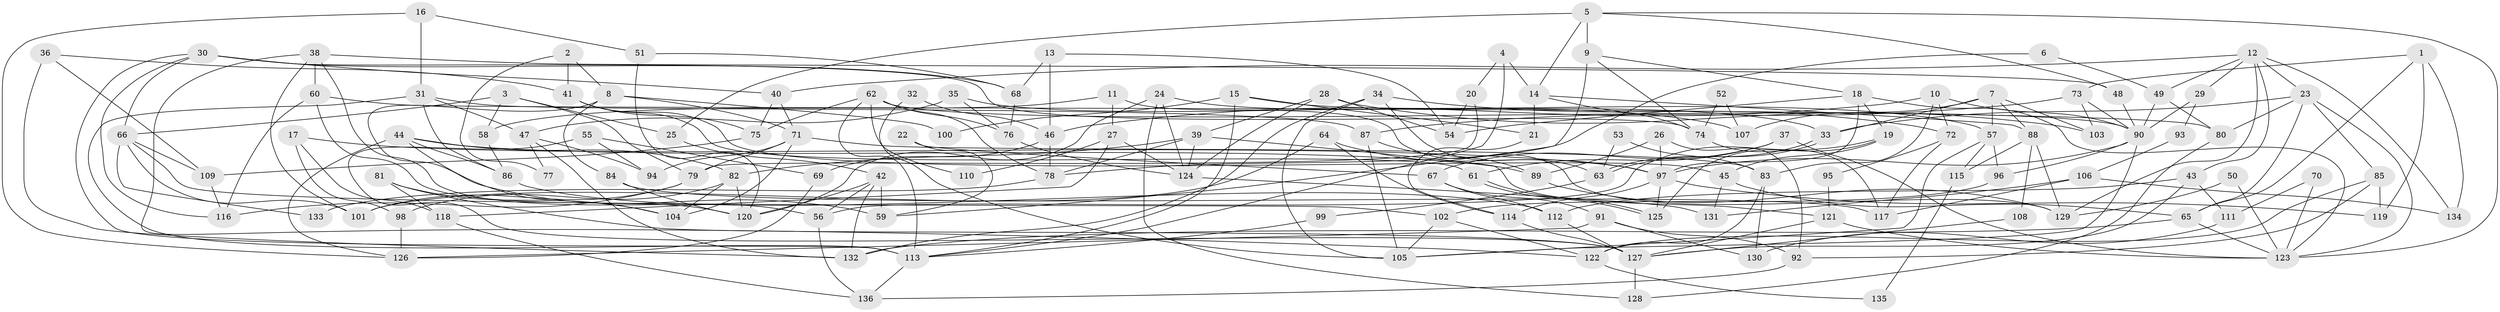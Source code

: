 // coarse degree distribution, {4: 0.2962962962962963, 2: 0.1111111111111111, 5: 0.18518518518518517, 6: 0.1111111111111111, 3: 0.1111111111111111, 7: 0.037037037037037035, 8: 0.037037037037037035, 18: 0.018518518518518517, 15: 0.018518518518518517, 9: 0.037037037037037035, 11: 0.018518518518518517, 12: 0.018518518518518517}
// Generated by graph-tools (version 1.1) at 2025/53/03/04/25 21:53:22]
// undirected, 136 vertices, 272 edges
graph export_dot {
graph [start="1"]
  node [color=gray90,style=filled];
  1;
  2;
  3;
  4;
  5;
  6;
  7;
  8;
  9;
  10;
  11;
  12;
  13;
  14;
  15;
  16;
  17;
  18;
  19;
  20;
  21;
  22;
  23;
  24;
  25;
  26;
  27;
  28;
  29;
  30;
  31;
  32;
  33;
  34;
  35;
  36;
  37;
  38;
  39;
  40;
  41;
  42;
  43;
  44;
  45;
  46;
  47;
  48;
  49;
  50;
  51;
  52;
  53;
  54;
  55;
  56;
  57;
  58;
  59;
  60;
  61;
  62;
  63;
  64;
  65;
  66;
  67;
  68;
  69;
  70;
  71;
  72;
  73;
  74;
  75;
  76;
  77;
  78;
  79;
  80;
  81;
  82;
  83;
  84;
  85;
  86;
  87;
  88;
  89;
  90;
  91;
  92;
  93;
  94;
  95;
  96;
  97;
  98;
  99;
  100;
  101;
  102;
  103;
  104;
  105;
  106;
  107;
  108;
  109;
  110;
  111;
  112;
  113;
  114;
  115;
  116;
  117;
  118;
  119;
  120;
  121;
  122;
  123;
  124;
  125;
  126;
  127;
  128;
  129;
  130;
  131;
  132;
  133;
  134;
  135;
  136;
  1 -- 65;
  1 -- 119;
  1 -- 73;
  1 -- 134;
  2 -- 41;
  2 -- 8;
  2 -- 77;
  3 -- 66;
  3 -- 58;
  3 -- 25;
  3 -- 79;
  4 -- 14;
  4 -- 20;
  4 -- 113;
  5 -- 14;
  5 -- 123;
  5 -- 9;
  5 -- 25;
  5 -- 48;
  6 -- 78;
  6 -- 49;
  7 -- 88;
  7 -- 103;
  7 -- 33;
  7 -- 57;
  7 -- 107;
  8 -- 84;
  8 -- 59;
  8 -- 71;
  8 -- 100;
  9 -- 18;
  9 -- 59;
  9 -- 74;
  10 -- 90;
  10 -- 72;
  10 -- 46;
  10 -- 83;
  11 -- 129;
  11 -- 27;
  11 -- 58;
  12 -- 43;
  12 -- 40;
  12 -- 23;
  12 -- 29;
  12 -- 49;
  12 -- 129;
  12 -- 134;
  13 -- 68;
  13 -- 54;
  13 -- 46;
  14 -- 21;
  14 -- 74;
  14 -- 88;
  15 -- 57;
  15 -- 113;
  15 -- 21;
  15 -- 100;
  16 -- 126;
  16 -- 51;
  16 -- 31;
  17 -- 118;
  17 -- 97;
  17 -- 98;
  18 -- 19;
  18 -- 97;
  18 -- 54;
  18 -- 123;
  19 -- 125;
  19 -- 45;
  19 -- 56;
  20 -- 54;
  20 -- 79;
  21 -- 114;
  22 -- 67;
  22 -- 59;
  23 -- 33;
  23 -- 65;
  23 -- 80;
  23 -- 85;
  23 -- 123;
  24 -- 33;
  24 -- 120;
  24 -- 124;
  24 -- 128;
  25 -- 42;
  26 -- 92;
  26 -- 97;
  26 -- 89;
  27 -- 124;
  27 -- 118;
  27 -- 110;
  28 -- 124;
  28 -- 39;
  28 -- 54;
  28 -- 103;
  29 -- 90;
  29 -- 93;
  30 -- 116;
  30 -- 113;
  30 -- 40;
  30 -- 66;
  30 -- 68;
  30 -- 74;
  31 -- 87;
  31 -- 47;
  31 -- 86;
  31 -- 113;
  32 -- 105;
  32 -- 46;
  33 -- 63;
  33 -- 63;
  34 -- 105;
  34 -- 132;
  34 -- 63;
  34 -- 72;
  35 -- 76;
  35 -- 47;
  35 -- 107;
  36 -- 109;
  36 -- 132;
  36 -- 41;
  37 -- 61;
  37 -- 123;
  37 -- 67;
  38 -- 56;
  38 -- 48;
  38 -- 60;
  38 -- 101;
  38 -- 122;
  39 -- 78;
  39 -- 82;
  39 -- 121;
  39 -- 124;
  40 -- 71;
  40 -- 75;
  41 -- 75;
  41 -- 45;
  41 -- 61;
  42 -- 132;
  42 -- 56;
  42 -- 59;
  42 -- 120;
  43 -- 112;
  43 -- 127;
  43 -- 111;
  44 -- 89;
  44 -- 126;
  44 -- 82;
  44 -- 86;
  44 -- 104;
  45 -- 65;
  45 -- 131;
  46 -- 69;
  46 -- 78;
  47 -- 94;
  47 -- 77;
  47 -- 132;
  48 -- 90;
  49 -- 80;
  49 -- 90;
  50 -- 123;
  50 -- 129;
  51 -- 120;
  51 -- 68;
  52 -- 74;
  52 -- 107;
  53 -- 63;
  53 -- 83;
  55 -- 69;
  55 -- 127;
  55 -- 94;
  56 -- 136;
  57 -- 96;
  57 -- 105;
  57 -- 115;
  58 -- 86;
  60 -- 116;
  60 -- 80;
  60 -- 120;
  61 -- 125;
  61 -- 125;
  62 -- 90;
  62 -- 113;
  62 -- 75;
  62 -- 76;
  62 -- 78;
  62 -- 110;
  63 -- 99;
  64 -- 114;
  64 -- 101;
  64 -- 97;
  65 -- 123;
  65 -- 132;
  66 -- 101;
  66 -- 102;
  66 -- 109;
  66 -- 133;
  67 -- 112;
  67 -- 91;
  68 -- 76;
  69 -- 126;
  70 -- 123;
  70 -- 111;
  71 -- 104;
  71 -- 79;
  71 -- 83;
  71 -- 94;
  72 -- 117;
  72 -- 95;
  73 -- 90;
  73 -- 87;
  73 -- 103;
  74 -- 117;
  75 -- 109;
  76 -- 124;
  78 -- 133;
  79 -- 101;
  79 -- 116;
  80 -- 128;
  81 -- 127;
  81 -- 104;
  81 -- 118;
  82 -- 120;
  82 -- 98;
  82 -- 104;
  83 -- 122;
  83 -- 130;
  84 -- 120;
  84 -- 117;
  85 -- 122;
  85 -- 92;
  85 -- 119;
  86 -- 112;
  87 -- 105;
  87 -- 89;
  88 -- 129;
  88 -- 108;
  88 -- 115;
  89 -- 129;
  90 -- 105;
  90 -- 96;
  90 -- 97;
  91 -- 92;
  91 -- 126;
  91 -- 130;
  92 -- 136;
  93 -- 106;
  95 -- 121;
  96 -- 102;
  97 -- 114;
  97 -- 119;
  97 -- 125;
  98 -- 126;
  99 -- 113;
  102 -- 122;
  102 -- 105;
  106 -- 134;
  106 -- 131;
  106 -- 117;
  108 -- 127;
  109 -- 116;
  111 -- 130;
  112 -- 127;
  113 -- 136;
  114 -- 127;
  115 -- 135;
  118 -- 136;
  121 -- 123;
  121 -- 127;
  122 -- 135;
  124 -- 131;
  127 -- 128;
}
